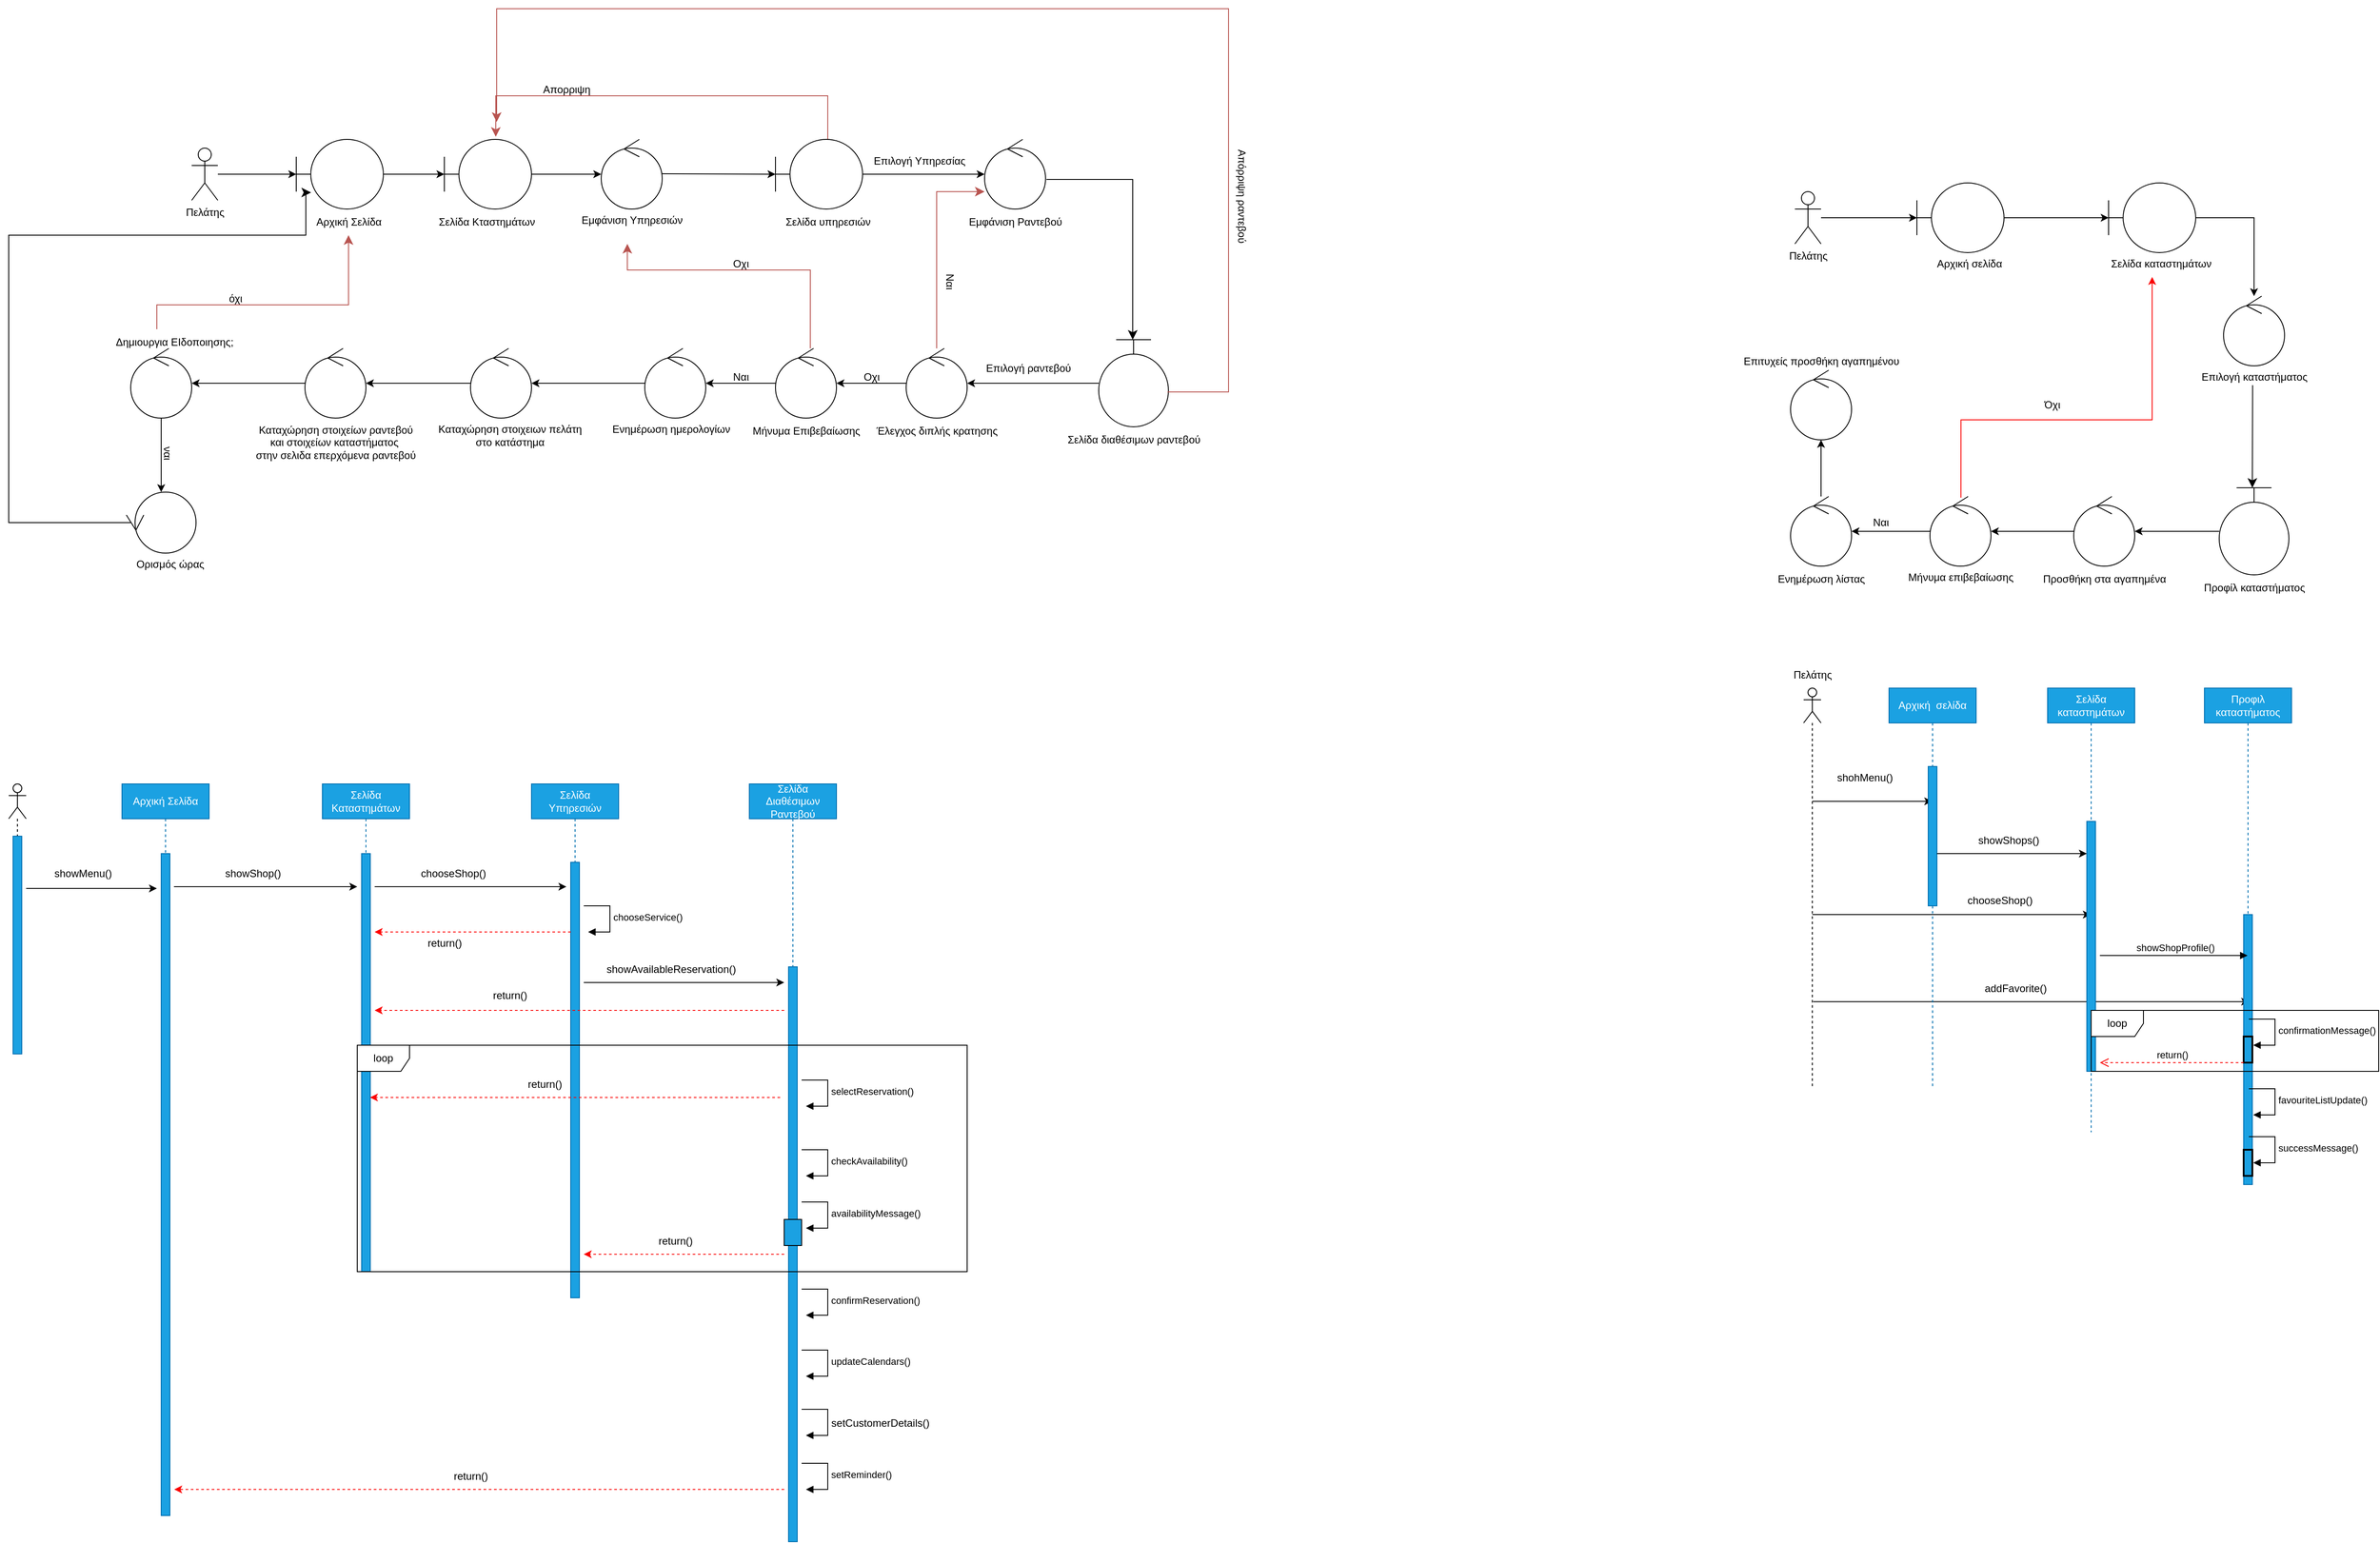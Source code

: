 <mxfile version="24.4.4" type="github">
  <diagram name="Σελίδα-1" id="ayj_cM682O2Hew3TGInQ">
    <mxGraphModel dx="4412" dy="1930" grid="1" gridSize="10" guides="1" tooltips="1" connect="1" arrows="1" fold="1" page="1" pageScale="1" pageWidth="827" pageHeight="1169" math="0" shadow="0">
      <root>
        <mxCell id="0" />
        <mxCell id="1" parent="0" />
        <mxCell id="bdnJ1DpABbNqV1TkxQLf-2" style="edgeStyle=orthogonalEdgeStyle;rounded=0;orthogonalLoop=1;jettySize=auto;html=1;" parent="1" source="bdnJ1DpABbNqV1TkxQLf-1" target="bdnJ1DpABbNqV1TkxQLf-3" edge="1">
          <mxGeometry relative="1" as="geometry">
            <mxPoint x="260" y="320" as="targetPoint" />
          </mxGeometry>
        </mxCell>
        <mxCell id="bdnJ1DpABbNqV1TkxQLf-1" value="Πελάτης" style="shape=umlActor;verticalLabelPosition=bottom;verticalAlign=top;html=1;" parent="1" vertex="1">
          <mxGeometry x="120" y="290" width="30" height="60" as="geometry" />
        </mxCell>
        <mxCell id="bdnJ1DpABbNqV1TkxQLf-5" style="edgeStyle=orthogonalEdgeStyle;rounded=0;orthogonalLoop=1;jettySize=auto;html=1;" parent="1" source="bdnJ1DpABbNqV1TkxQLf-3" target="bdnJ1DpABbNqV1TkxQLf-6" edge="1">
          <mxGeometry relative="1" as="geometry">
            <mxPoint x="460" y="320" as="targetPoint" />
          </mxGeometry>
        </mxCell>
        <mxCell id="bdnJ1DpABbNqV1TkxQLf-3" value="" style="shape=umlBoundary;whiteSpace=wrap;html=1;" parent="1" vertex="1">
          <mxGeometry x="240" y="280" width="100" height="80" as="geometry" />
        </mxCell>
        <mxCell id="bdnJ1DpABbNqV1TkxQLf-4" value="Αρχική Σελίδα" style="text;html=1;align=center;verticalAlign=middle;resizable=0;points=[];autosize=1;strokeColor=none;fillColor=none;" parent="1" vertex="1">
          <mxGeometry x="250" y="360" width="100" height="30" as="geometry" />
        </mxCell>
        <mxCell id="bdnJ1DpABbNqV1TkxQLf-9" value="" style="edgeStyle=orthogonalEdgeStyle;rounded=0;orthogonalLoop=1;jettySize=auto;html=1;" parent="1" source="bdnJ1DpABbNqV1TkxQLf-6" edge="1">
          <mxGeometry relative="1" as="geometry">
            <mxPoint x="590" y="320" as="targetPoint" />
          </mxGeometry>
        </mxCell>
        <mxCell id="bdnJ1DpABbNqV1TkxQLf-6" value="" style="shape=umlBoundary;whiteSpace=wrap;html=1;" parent="1" vertex="1">
          <mxGeometry x="410" y="280" width="100" height="80" as="geometry" />
        </mxCell>
        <mxCell id="bdnJ1DpABbNqV1TkxQLf-7" value="Σελίδα Κταστημάτων&amp;nbsp;" style="text;html=1;align=center;verticalAlign=middle;resizable=0;points=[];autosize=1;strokeColor=none;fillColor=none;" parent="1" vertex="1">
          <mxGeometry x="390" y="360" width="140" height="30" as="geometry" />
        </mxCell>
        <mxCell id="bdnJ1DpABbNqV1TkxQLf-10" value="Εμφάνιση Υπηρεσιών&lt;div&gt;&lt;br&gt;&lt;/div&gt;" style="text;html=1;align=center;verticalAlign=middle;resizable=0;points=[];autosize=1;strokeColor=none;fillColor=none;" parent="1" vertex="1">
          <mxGeometry x="555" y="360" width="140" height="40" as="geometry" />
        </mxCell>
        <mxCell id="bdnJ1DpABbNqV1TkxQLf-11" value="" style="ellipse;shape=umlControl;whiteSpace=wrap;html=1;" parent="1" vertex="1">
          <mxGeometry x="590" y="280" width="70" height="80" as="geometry" />
        </mxCell>
        <mxCell id="bdnJ1DpABbNqV1TkxQLf-12" value="" style="edgeStyle=none;orthogonalLoop=1;jettySize=auto;html=1;rounded=0;" parent="1" edge="1">
          <mxGeometry width="100" relative="1" as="geometry">
            <mxPoint x="660" y="319.5" as="sourcePoint" />
            <mxPoint x="790" y="320" as="targetPoint" />
            <Array as="points" />
          </mxGeometry>
        </mxCell>
        <mxCell id="bdnJ1DpABbNqV1TkxQLf-14" value="" style="edgeStyle=segmentEdgeStyle;endArrow=classic;html=1;curved=0;rounded=0;endSize=8;startSize=8;sourcePerimeterSpacing=0;targetPerimeterSpacing=0;exitX=0.61;exitY=0.025;exitDx=0;exitDy=0;exitPerimeter=0;entryX=0.59;entryY=-0.037;entryDx=0;entryDy=0;entryPerimeter=0;fillColor=#f8cecc;strokeColor=#b85450;" parent="1" source="bdnJ1DpABbNqV1TkxQLf-17" target="bdnJ1DpABbNqV1TkxQLf-6" edge="1">
          <mxGeometry width="100" relative="1" as="geometry">
            <mxPoint x="550" y="210" as="sourcePoint" />
            <mxPoint x="470" y="230" as="targetPoint" />
            <Array as="points">
              <mxPoint x="851" y="280" />
              <mxPoint x="850" y="280" />
              <mxPoint x="850" y="230" />
              <mxPoint x="469" y="230" />
            </Array>
          </mxGeometry>
        </mxCell>
        <mxCell id="bdnJ1DpABbNqV1TkxQLf-15" value="Απορριψη" style="text;html=1;align=center;verticalAlign=middle;resizable=0;points=[];autosize=1;strokeColor=none;fillColor=none;" parent="1" vertex="1">
          <mxGeometry x="510" y="208" width="80" height="30" as="geometry" />
        </mxCell>
        <mxCell id="bdnJ1DpABbNqV1TkxQLf-16" value="Επιλογή Υπηρεσίας" style="text;html=1;align=center;verticalAlign=middle;resizable=0;points=[];autosize=1;strokeColor=none;fillColor=none;" parent="1" vertex="1">
          <mxGeometry x="890" y="290" width="130" height="30" as="geometry" />
        </mxCell>
        <mxCell id="bdnJ1DpABbNqV1TkxQLf-20" value="" style="edgeStyle=orthogonalEdgeStyle;rounded=0;orthogonalLoop=1;jettySize=auto;html=1;" parent="1" source="bdnJ1DpABbNqV1TkxQLf-17" edge="1">
          <mxGeometry relative="1" as="geometry">
            <mxPoint x="1030" y="320" as="targetPoint" />
          </mxGeometry>
        </mxCell>
        <mxCell id="bdnJ1DpABbNqV1TkxQLf-17" value="" style="shape=umlBoundary;whiteSpace=wrap;html=1;" parent="1" vertex="1">
          <mxGeometry x="790" y="280" width="100" height="80" as="geometry" />
        </mxCell>
        <mxCell id="bdnJ1DpABbNqV1TkxQLf-18" value="Σελίδα υπηρεσιών" style="text;html=1;align=center;verticalAlign=middle;resizable=0;points=[];autosize=1;strokeColor=none;fillColor=none;" parent="1" vertex="1">
          <mxGeometry x="790" y="360" width="120" height="30" as="geometry" />
        </mxCell>
        <mxCell id="bdnJ1DpABbNqV1TkxQLf-21" value="" style="ellipse;shape=umlControl;whiteSpace=wrap;html=1;" parent="1" vertex="1">
          <mxGeometry x="1030" y="280" width="70" height="80" as="geometry" />
        </mxCell>
        <mxCell id="bdnJ1DpABbNqV1TkxQLf-22" value="Εμφάνιση Ραντεβού" style="text;html=1;align=center;verticalAlign=middle;resizable=0;points=[];autosize=1;strokeColor=none;fillColor=none;" parent="1" vertex="1">
          <mxGeometry x="1000" y="360" width="130" height="30" as="geometry" />
        </mxCell>
        <mxCell id="bdnJ1DpABbNqV1TkxQLf-23" value="" style="edgeStyle=segmentEdgeStyle;endArrow=classic;html=1;curved=0;rounded=0;endSize=8;startSize=8;sourcePerimeterSpacing=0;targetPerimeterSpacing=0;exitX=1.014;exitY=0.575;exitDx=0;exitDy=0;exitPerimeter=0;" parent="1" source="bdnJ1DpABbNqV1TkxQLf-21" edge="1">
          <mxGeometry width="100" relative="1" as="geometry">
            <mxPoint x="1150" y="330" as="sourcePoint" />
            <mxPoint x="1200" y="510" as="targetPoint" />
            <Array as="points">
              <mxPoint x="1200" y="326" />
              <mxPoint x="1200" y="370" />
            </Array>
          </mxGeometry>
        </mxCell>
        <mxCell id="bdnJ1DpABbNqV1TkxQLf-27" value="" style="edgeStyle=orthogonalEdgeStyle;rounded=0;orthogonalLoop=1;jettySize=auto;html=1;" parent="1" source="bdnJ1DpABbNqV1TkxQLf-24" edge="1">
          <mxGeometry relative="1" as="geometry">
            <mxPoint x="1010" y="560" as="targetPoint" />
          </mxGeometry>
        </mxCell>
        <mxCell id="bdnJ1DpABbNqV1TkxQLf-24" value="" style="shape=umlBoundary;whiteSpace=wrap;html=1;direction=south;" parent="1" vertex="1">
          <mxGeometry x="1161" y="510" width="80" height="100" as="geometry" />
        </mxCell>
        <mxCell id="bdnJ1DpABbNqV1TkxQLf-25" value="Σελίδα διαθέσιμων ραντεβού" style="text;html=1;align=center;verticalAlign=middle;resizable=0;points=[];autosize=1;strokeColor=none;fillColor=none;" parent="1" vertex="1">
          <mxGeometry x="1111" y="610" width="180" height="30" as="geometry" />
        </mxCell>
        <mxCell id="bdnJ1DpABbNqV1TkxQLf-28" value="Επιλογή ραντεβού" style="text;html=1;align=center;verticalAlign=middle;resizable=0;points=[];autosize=1;strokeColor=none;fillColor=none;" parent="1" vertex="1">
          <mxGeometry x="1020" y="528" width="120" height="30" as="geometry" />
        </mxCell>
        <mxCell id="bdnJ1DpABbNqV1TkxQLf-36" value="" style="edgeStyle=segmentEdgeStyle;endArrow=classic;html=1;curved=0;rounded=0;endSize=8;startSize=8;sourcePerimeterSpacing=0;targetPerimeterSpacing=0;fillColor=#f8cecc;strokeColor=#b85450;" parent="1" edge="1">
          <mxGeometry width="100" relative="1" as="geometry">
            <mxPoint x="1240" y="570" as="sourcePoint" />
            <mxPoint x="470" y="260" as="targetPoint" />
            <Array as="points">
              <mxPoint x="1310" y="570" />
              <mxPoint x="1310" y="130" />
              <mxPoint x="470" y="130" />
            </Array>
          </mxGeometry>
        </mxCell>
        <mxCell id="bdnJ1DpABbNqV1TkxQLf-42" value="Απόρριψη ραντεβού" style="text;html=1;align=center;verticalAlign=middle;resizable=0;points=[];autosize=1;strokeColor=none;fillColor=none;rotation=90;" parent="1" vertex="1">
          <mxGeometry x="1260" y="330" width="130" height="30" as="geometry" />
        </mxCell>
        <mxCell id="bdnJ1DpABbNqV1TkxQLf-52" value="" style="edgeStyle=orthogonalEdgeStyle;rounded=0;orthogonalLoop=1;jettySize=auto;html=1;" parent="1" source="bdnJ1DpABbNqV1TkxQLf-45" target="bdnJ1DpABbNqV1TkxQLf-51" edge="1">
          <mxGeometry relative="1" as="geometry" />
        </mxCell>
        <mxCell id="bdnJ1DpABbNqV1TkxQLf-45" value="" style="ellipse;shape=umlControl;whiteSpace=wrap;html=1;" parent="1" vertex="1">
          <mxGeometry x="940" y="520" width="70" height="80" as="geometry" />
        </mxCell>
        <mxCell id="bdnJ1DpABbNqV1TkxQLf-46" value="Έλεγχος διπλής κρατησης" style="text;html=1;align=center;verticalAlign=middle;resizable=0;points=[];autosize=1;strokeColor=none;fillColor=none;" parent="1" vertex="1">
          <mxGeometry x="895" y="600" width="160" height="30" as="geometry" />
        </mxCell>
        <mxCell id="bdnJ1DpABbNqV1TkxQLf-49" value="" style="edgeStyle=segmentEdgeStyle;endArrow=classic;html=1;curved=0;rounded=0;endSize=8;startSize=8;sourcePerimeterSpacing=0;targetPerimeterSpacing=0;entryX=0;entryY=0.75;entryDx=0;entryDy=0;entryPerimeter=0;fillColor=#f8cecc;strokeColor=#b85450;" parent="1" source="bdnJ1DpABbNqV1TkxQLf-45" target="bdnJ1DpABbNqV1TkxQLf-21" edge="1">
          <mxGeometry width="100" relative="1" as="geometry">
            <mxPoint x="960" y="420" as="sourcePoint" />
            <mxPoint x="1000" y="340" as="targetPoint" />
            <Array as="points">
              <mxPoint x="975" y="340" />
            </Array>
          </mxGeometry>
        </mxCell>
        <mxCell id="bdnJ1DpABbNqV1TkxQLf-50" value="Ναι" style="text;html=1;align=center;verticalAlign=middle;resizable=0;points=[];autosize=1;strokeColor=none;fillColor=none;rotation=90;" parent="1" vertex="1">
          <mxGeometry x="970" y="428" width="40" height="30" as="geometry" />
        </mxCell>
        <mxCell id="bdnJ1DpABbNqV1TkxQLf-57" value="" style="edgeStyle=orthogonalEdgeStyle;rounded=0;orthogonalLoop=1;jettySize=auto;html=1;" parent="1" source="bdnJ1DpABbNqV1TkxQLf-51" target="bdnJ1DpABbNqV1TkxQLf-56" edge="1">
          <mxGeometry relative="1" as="geometry" />
        </mxCell>
        <mxCell id="bdnJ1DpABbNqV1TkxQLf-51" value="" style="ellipse;shape=umlControl;whiteSpace=wrap;html=1;" parent="1" vertex="1">
          <mxGeometry x="790" y="520" width="70" height="80" as="geometry" />
        </mxCell>
        <mxCell id="bdnJ1DpABbNqV1TkxQLf-53" value="Οχι" style="text;html=1;align=center;verticalAlign=middle;resizable=0;points=[];autosize=1;strokeColor=none;fillColor=none;" parent="1" vertex="1">
          <mxGeometry x="880" y="538" width="40" height="30" as="geometry" />
        </mxCell>
        <mxCell id="bdnJ1DpABbNqV1TkxQLf-54" value="Μήνυμα Επιβεβαίωσης" style="text;html=1;align=center;verticalAlign=middle;resizable=0;points=[];autosize=1;strokeColor=none;fillColor=none;" parent="1" vertex="1">
          <mxGeometry x="750" y="600" width="150" height="30" as="geometry" />
        </mxCell>
        <mxCell id="bdnJ1DpABbNqV1TkxQLf-63" value="" style="edgeStyle=orthogonalEdgeStyle;rounded=0;orthogonalLoop=1;jettySize=auto;html=1;" parent="1" source="bdnJ1DpABbNqV1TkxQLf-56" target="bdnJ1DpABbNqV1TkxQLf-62" edge="1">
          <mxGeometry relative="1" as="geometry" />
        </mxCell>
        <mxCell id="bdnJ1DpABbNqV1TkxQLf-56" value="" style="ellipse;shape=umlControl;whiteSpace=wrap;html=1;" parent="1" vertex="1">
          <mxGeometry x="640" y="520" width="70" height="80" as="geometry" />
        </mxCell>
        <mxCell id="bdnJ1DpABbNqV1TkxQLf-58" value="" style="edgeStyle=segmentEdgeStyle;endArrow=classic;html=1;curved=0;rounded=0;endSize=8;startSize=8;sourcePerimeterSpacing=0;targetPerimeterSpacing=0;exitX=0.571;exitY=0;exitDx=0;exitDy=0;exitPerimeter=0;fillColor=#f8cecc;strokeColor=#b85450;" parent="1" source="bdnJ1DpABbNqV1TkxQLf-51" target="bdnJ1DpABbNqV1TkxQLf-10" edge="1">
          <mxGeometry width="100" relative="1" as="geometry">
            <mxPoint x="700" y="430" as="sourcePoint" />
            <mxPoint x="800" y="400" as="targetPoint" />
            <Array as="points">
              <mxPoint x="830" y="430" />
              <mxPoint x="620" y="430" />
            </Array>
          </mxGeometry>
        </mxCell>
        <mxCell id="bdnJ1DpABbNqV1TkxQLf-59" value="Οχι" style="text;html=1;align=center;verticalAlign=middle;resizable=0;points=[];autosize=1;strokeColor=none;fillColor=none;" parent="1" vertex="1">
          <mxGeometry x="730" y="408" width="40" height="30" as="geometry" />
        </mxCell>
        <mxCell id="bdnJ1DpABbNqV1TkxQLf-60" value="Ναι" style="text;html=1;align=center;verticalAlign=middle;resizable=0;points=[];autosize=1;strokeColor=none;fillColor=none;" parent="1" vertex="1">
          <mxGeometry x="730" y="538" width="40" height="30" as="geometry" />
        </mxCell>
        <mxCell id="bdnJ1DpABbNqV1TkxQLf-61" value="Ενημέρωση ημερολογίων" style="text;html=1;align=center;verticalAlign=middle;resizable=0;points=[];autosize=1;strokeColor=none;fillColor=none;" parent="1" vertex="1">
          <mxGeometry x="590" y="598" width="160" height="30" as="geometry" />
        </mxCell>
        <mxCell id="bdnJ1DpABbNqV1TkxQLf-66" value="" style="edgeStyle=orthogonalEdgeStyle;rounded=0;orthogonalLoop=1;jettySize=auto;html=1;" parent="1" source="bdnJ1DpABbNqV1TkxQLf-62" target="bdnJ1DpABbNqV1TkxQLf-65" edge="1">
          <mxGeometry relative="1" as="geometry" />
        </mxCell>
        <mxCell id="bdnJ1DpABbNqV1TkxQLf-62" value="" style="ellipse;shape=umlControl;whiteSpace=wrap;html=1;" parent="1" vertex="1">
          <mxGeometry x="440" y="520" width="70" height="80" as="geometry" />
        </mxCell>
        <mxCell id="bdnJ1DpABbNqV1TkxQLf-64" value="Καταχώρηση στοιχειων πελάτη&lt;div&gt;στο κατάστημα&lt;/div&gt;" style="text;html=1;align=center;verticalAlign=middle;resizable=0;points=[];autosize=1;strokeColor=none;fillColor=none;" parent="1" vertex="1">
          <mxGeometry x="390" y="600" width="190" height="40" as="geometry" />
        </mxCell>
        <mxCell id="bdnJ1DpABbNqV1TkxQLf-70" value="" style="edgeStyle=orthogonalEdgeStyle;rounded=0;orthogonalLoop=1;jettySize=auto;html=1;" parent="1" source="bdnJ1DpABbNqV1TkxQLf-65" target="bdnJ1DpABbNqV1TkxQLf-69" edge="1">
          <mxGeometry relative="1" as="geometry" />
        </mxCell>
        <mxCell id="bdnJ1DpABbNqV1TkxQLf-65" value="" style="ellipse;shape=umlControl;whiteSpace=wrap;html=1;" parent="1" vertex="1">
          <mxGeometry x="250" y="520" width="70" height="80" as="geometry" />
        </mxCell>
        <mxCell id="bdnJ1DpABbNqV1TkxQLf-68" value="Καταχώρηση στοιχείων ραντεβού&lt;div&gt;και στοιχείων καταστήματος&amp;nbsp;&lt;/div&gt;&lt;div&gt;στην σελιδα επερχόμενα ραντεβού&lt;/div&gt;&lt;div&gt;&lt;br&gt;&lt;/div&gt;" style="text;html=1;align=center;verticalAlign=middle;resizable=0;points=[];autosize=1;strokeColor=none;fillColor=none;" parent="1" vertex="1">
          <mxGeometry x="180" y="600" width="210" height="70" as="geometry" />
        </mxCell>
        <mxCell id="bdnJ1DpABbNqV1TkxQLf-73" value="" style="edgeStyle=orthogonalEdgeStyle;rounded=0;orthogonalLoop=1;jettySize=auto;html=1;" parent="1" source="bdnJ1DpABbNqV1TkxQLf-69" target="bdnJ1DpABbNqV1TkxQLf-72" edge="1">
          <mxGeometry relative="1" as="geometry" />
        </mxCell>
        <mxCell id="bdnJ1DpABbNqV1TkxQLf-69" value="" style="ellipse;shape=umlControl;whiteSpace=wrap;html=1;" parent="1" vertex="1">
          <mxGeometry x="50" y="520" width="70" height="80" as="geometry" />
        </mxCell>
        <mxCell id="bdnJ1DpABbNqV1TkxQLf-71" value="Δημιουργια ΕΙδοποιησης;" style="text;html=1;align=center;verticalAlign=middle;resizable=0;points=[];autosize=1;strokeColor=none;fillColor=none;" parent="1" vertex="1">
          <mxGeometry x="20" y="498" width="160" height="30" as="geometry" />
        </mxCell>
        <mxCell id="bdnJ1DpABbNqV1TkxQLf-72" value="" style="ellipse;shape=umlControl;whiteSpace=wrap;html=1;direction=north;" parent="1" vertex="1">
          <mxGeometry x="45" y="685" width="80" height="70" as="geometry" />
        </mxCell>
        <mxCell id="bdnJ1DpABbNqV1TkxQLf-74" value="Ορισμός ώρας&lt;div&gt;&lt;br&gt;&lt;/div&gt;" style="text;html=1;align=center;verticalAlign=middle;resizable=0;points=[];autosize=1;strokeColor=none;fillColor=none;" parent="1" vertex="1">
          <mxGeometry x="45" y="755" width="100" height="40" as="geometry" />
        </mxCell>
        <mxCell id="bdnJ1DpABbNqV1TkxQLf-75" value="" style="edgeStyle=segmentEdgeStyle;endArrow=classic;html=1;curved=0;rounded=0;endSize=8;startSize=8;sourcePerimeterSpacing=0;targetPerimeterSpacing=0;exitX=0.5;exitY=0.063;exitDx=0;exitDy=0;exitPerimeter=0;entryX=0.17;entryY=0.763;entryDx=0;entryDy=0;entryPerimeter=0;" parent="1" source="bdnJ1DpABbNqV1TkxQLf-72" target="bdnJ1DpABbNqV1TkxQLf-3" edge="1">
          <mxGeometry width="100" relative="1" as="geometry">
            <mxPoint x="-10" y="700" as="sourcePoint" />
            <mxPoint x="250" y="350" as="targetPoint" />
            <Array as="points">
              <mxPoint x="-90" y="720" />
              <mxPoint x="-90" y="390" />
              <mxPoint x="251" y="390" />
              <mxPoint x="251" y="341" />
            </Array>
          </mxGeometry>
        </mxCell>
        <mxCell id="bdnJ1DpABbNqV1TkxQLf-76" value="" style="edgeStyle=segmentEdgeStyle;endArrow=classic;html=1;curved=0;rounded=0;endSize=8;startSize=8;sourcePerimeterSpacing=0;targetPerimeterSpacing=0;exitX=0.375;exitY=0;exitDx=0;exitDy=0;exitPerimeter=0;fillColor=#f8cecc;strokeColor=#b85450;" parent="1" source="bdnJ1DpABbNqV1TkxQLf-71" target="bdnJ1DpABbNqV1TkxQLf-4" edge="1">
          <mxGeometry width="100" relative="1" as="geometry">
            <mxPoint x="80" y="470" as="sourcePoint" />
            <mxPoint x="320" y="400" as="targetPoint" />
            <Array as="points">
              <mxPoint x="80" y="470" />
              <mxPoint x="300" y="470" />
            </Array>
          </mxGeometry>
        </mxCell>
        <mxCell id="bdnJ1DpABbNqV1TkxQLf-77" value="όχι" style="text;html=1;align=center;verticalAlign=middle;resizable=0;points=[];autosize=1;strokeColor=none;fillColor=none;" parent="1" vertex="1">
          <mxGeometry x="150" y="448" width="40" height="30" as="geometry" />
        </mxCell>
        <mxCell id="bdnJ1DpABbNqV1TkxQLf-78" value="ναι&lt;div&gt;&lt;br&gt;&lt;/div&gt;" style="text;html=1;align=center;verticalAlign=middle;resizable=0;points=[];autosize=1;strokeColor=none;fillColor=none;rotation=90;" parent="1" vertex="1">
          <mxGeometry x="65" y="620" width="40" height="40" as="geometry" />
        </mxCell>
        <mxCell id="bdnJ1DpABbNqV1TkxQLf-80" value="" style="shape=umlLifeline;perimeter=lifelinePerimeter;whiteSpace=wrap;html=1;container=1;dropTarget=0;collapsible=0;recursiveResize=0;outlineConnect=0;portConstraint=eastwest;newEdgeStyle={&quot;curved&quot;:0,&quot;rounded&quot;:0};participant=umlActor;" parent="1" vertex="1">
          <mxGeometry x="-90" y="1020" width="20" height="310" as="geometry" />
        </mxCell>
        <mxCell id="bdnJ1DpABbNqV1TkxQLf-81" value="" style="html=1;points=[[0,0,0,0,5],[0,1,0,0,-5],[1,0,0,0,5],[1,1,0,0,-5]];perimeter=orthogonalPerimeter;outlineConnect=0;targetShapes=umlLifeline;portConstraint=eastwest;newEdgeStyle={&quot;curved&quot;:0,&quot;rounded&quot;:0};fillColor=#1ba1e2;strokeColor=#006EAF;fontColor=#ffffff;" parent="bdnJ1DpABbNqV1TkxQLf-80" vertex="1">
          <mxGeometry x="5" y="60" width="10" height="250" as="geometry" />
        </mxCell>
        <mxCell id="bdnJ1DpABbNqV1TkxQLf-84" value="Σελίδα Καταστημάτων" style="shape=umlLifeline;perimeter=lifelinePerimeter;whiteSpace=wrap;html=1;container=1;dropTarget=0;collapsible=0;recursiveResize=0;outlineConnect=0;portConstraint=eastwest;newEdgeStyle={&quot;curved&quot;:0,&quot;rounded&quot;:0};fillColor=#1ba1e2;fontColor=#ffffff;strokeColor=#006EAF;" parent="1" vertex="1">
          <mxGeometry x="270" y="1020" width="100" height="560" as="geometry" />
        </mxCell>
        <mxCell id="bdnJ1DpABbNqV1TkxQLf-90" value="" style="html=1;points=[[0,0,0,0,5],[0,1,0,0,-5],[1,0,0,0,5],[1,1,0,0,-5]];perimeter=orthogonalPerimeter;outlineConnect=0;targetShapes=umlLifeline;portConstraint=eastwest;newEdgeStyle={&quot;curved&quot;:0,&quot;rounded&quot;:0};fillColor=#1ba1e2;fontColor=#ffffff;strokeColor=#006EAF;" parent="bdnJ1DpABbNqV1TkxQLf-84" vertex="1">
          <mxGeometry x="45" y="80" width="10" height="480" as="geometry" />
        </mxCell>
        <mxCell id="bdnJ1DpABbNqV1TkxQLf-85" value="Σελίδα Υπηρεσιών" style="shape=umlLifeline;perimeter=lifelinePerimeter;whiteSpace=wrap;html=1;container=1;dropTarget=0;collapsible=0;recursiveResize=0;outlineConnect=0;portConstraint=eastwest;newEdgeStyle={&quot;curved&quot;:0,&quot;rounded&quot;:0};fillColor=#1ba1e2;fontColor=#ffffff;strokeColor=#006EAF;" parent="1" vertex="1">
          <mxGeometry x="510" y="1020" width="100" height="590" as="geometry" />
        </mxCell>
        <mxCell id="bdnJ1DpABbNqV1TkxQLf-91" value="" style="html=1;points=[[0,0,0,0,5],[0,1,0,0,-5],[1,0,0,0,5],[1,1,0,0,-5]];perimeter=orthogonalPerimeter;outlineConnect=0;targetShapes=umlLifeline;portConstraint=eastwest;newEdgeStyle={&quot;curved&quot;:0,&quot;rounded&quot;:0};fillColor=#1ba1e2;fontColor=#ffffff;strokeColor=#006EAF;" parent="bdnJ1DpABbNqV1TkxQLf-85" vertex="1">
          <mxGeometry x="45" y="90" width="10" height="500" as="geometry" />
        </mxCell>
        <mxCell id="bdnJ1DpABbNqV1TkxQLf-87" value="Σελίδα Διαθέσιμων Ραντεβού" style="shape=umlLifeline;perimeter=lifelinePerimeter;whiteSpace=wrap;html=1;container=1;dropTarget=0;collapsible=0;recursiveResize=0;outlineConnect=0;portConstraint=eastwest;newEdgeStyle={&quot;curved&quot;:0,&quot;rounded&quot;:0};fillColor=#1ba1e2;fontColor=#ffffff;strokeColor=#006EAF;" parent="1" vertex="1">
          <mxGeometry x="760" y="1020" width="100" height="870" as="geometry" />
        </mxCell>
        <mxCell id="bdnJ1DpABbNqV1TkxQLf-92" value="" style="html=1;points=[[0,0,0,0,5],[0,1,0,0,-5],[1,0,0,0,5],[1,1,0,0,-5]];perimeter=orthogonalPerimeter;outlineConnect=0;targetShapes=umlLifeline;portConstraint=eastwest;newEdgeStyle={&quot;curved&quot;:0,&quot;rounded&quot;:0};fillColor=#1ba1e2;fontColor=#ffffff;strokeColor=#006EAF;" parent="bdnJ1DpABbNqV1TkxQLf-87" vertex="1">
          <mxGeometry x="45" y="210" width="10" height="660" as="geometry" />
        </mxCell>
        <mxCell id="bdnJ1DpABbNqV1TkxQLf-132" value="" style="html=1;points=[[0,0,0,0,5],[0,1,0,0,-5],[1,0,0,0,5],[1,1,0,0,-5]];perimeter=orthogonalPerimeter;outlineConnect=0;targetShapes=umlLifeline;portConstraint=eastwest;newEdgeStyle={&quot;curved&quot;:0,&quot;rounded&quot;:0};fillColor=#1ba1e2;fontColor=#ffffff;strokeColor=#000000;" parent="bdnJ1DpABbNqV1TkxQLf-87" vertex="1">
          <mxGeometry x="40" y="500" width="20" height="30" as="geometry" />
        </mxCell>
        <mxCell id="bdnJ1DpABbNqV1TkxQLf-88" value="Αρχική Σελίδα" style="shape=umlLifeline;perimeter=lifelinePerimeter;whiteSpace=wrap;html=1;container=1;dropTarget=0;collapsible=0;recursiveResize=0;outlineConnect=0;portConstraint=eastwest;newEdgeStyle={&quot;curved&quot;:0,&quot;rounded&quot;:0};fillColor=#1ba1e2;fontColor=#ffffff;strokeColor=#006EAF;" parent="1" vertex="1">
          <mxGeometry x="40" y="1020" width="100" height="840" as="geometry" />
        </mxCell>
        <mxCell id="bdnJ1DpABbNqV1TkxQLf-89" value="" style="html=1;points=[[0,0,0,0,5],[0,1,0,0,-5],[1,0,0,0,5],[1,1,0,0,-5]];perimeter=orthogonalPerimeter;outlineConnect=0;targetShapes=umlLifeline;portConstraint=eastwest;newEdgeStyle={&quot;curved&quot;:0,&quot;rounded&quot;:0};fillColor=#1ba1e2;fontColor=#ffffff;strokeColor=#006EAF;" parent="bdnJ1DpABbNqV1TkxQLf-88" vertex="1">
          <mxGeometry x="45" y="80" width="10" height="760" as="geometry" />
        </mxCell>
        <mxCell id="bdnJ1DpABbNqV1TkxQLf-93" value="" style="edgeStyle=none;orthogonalLoop=1;jettySize=auto;html=1;rounded=0;" parent="1" edge="1">
          <mxGeometry width="100" relative="1" as="geometry">
            <mxPoint x="-70" y="1140" as="sourcePoint" />
            <mxPoint x="80" y="1140" as="targetPoint" />
            <Array as="points" />
          </mxGeometry>
        </mxCell>
        <mxCell id="bdnJ1DpABbNqV1TkxQLf-94" value="showMenu()" style="text;html=1;align=center;verticalAlign=middle;resizable=0;points=[];autosize=1;strokeColor=none;fillColor=none;" parent="1" vertex="1">
          <mxGeometry x="-50" y="1108" width="90" height="30" as="geometry" />
        </mxCell>
        <mxCell id="bdnJ1DpABbNqV1TkxQLf-96" value="" style="edgeStyle=none;orthogonalLoop=1;jettySize=auto;html=1;rounded=0;" parent="1" edge="1">
          <mxGeometry width="100" relative="1" as="geometry">
            <mxPoint x="99.664" y="1138" as="sourcePoint" />
            <mxPoint x="310" y="1138" as="targetPoint" />
            <Array as="points">
              <mxPoint x="180.34" y="1138" />
            </Array>
          </mxGeometry>
        </mxCell>
        <mxCell id="bdnJ1DpABbNqV1TkxQLf-97" value="showShop()" style="text;html=1;align=center;verticalAlign=middle;resizable=0;points=[];autosize=1;strokeColor=none;fillColor=none;" parent="1" vertex="1">
          <mxGeometry x="145" y="1108" width="90" height="30" as="geometry" />
        </mxCell>
        <mxCell id="bdnJ1DpABbNqV1TkxQLf-98" value="" style="edgeStyle=none;orthogonalLoop=1;jettySize=auto;html=1;rounded=0;" parent="1" edge="1">
          <mxGeometry width="100" relative="1" as="geometry">
            <mxPoint x="330" y="1138" as="sourcePoint" />
            <mxPoint x="550" y="1138" as="targetPoint" />
            <Array as="points" />
          </mxGeometry>
        </mxCell>
        <mxCell id="bdnJ1DpABbNqV1TkxQLf-99" value="chooseShop()" style="text;html=1;align=center;verticalAlign=middle;resizable=0;points=[];autosize=1;strokeColor=none;fillColor=none;" parent="1" vertex="1">
          <mxGeometry x="370" y="1108" width="100" height="30" as="geometry" />
        </mxCell>
        <mxCell id="bdnJ1DpABbNqV1TkxQLf-103" value="chooseService()" style="html=1;align=left;spacingLeft=2;endArrow=block;rounded=0;edgeStyle=orthogonalEdgeStyle;curved=0;rounded=0;" parent="1" edge="1">
          <mxGeometry x="-0.004" relative="1" as="geometry">
            <mxPoint x="570" y="1160" as="sourcePoint" />
            <Array as="points">
              <mxPoint x="600" y="1190" />
            </Array>
            <mxPoint x="575" y="1190" as="targetPoint" />
            <mxPoint as="offset" />
          </mxGeometry>
        </mxCell>
        <mxCell id="bdnJ1DpABbNqV1TkxQLf-104" value="" style="edgeStyle=none;orthogonalLoop=1;jettySize=auto;html=1;rounded=0;" parent="1" edge="1">
          <mxGeometry width="100" relative="1" as="geometry">
            <mxPoint x="570" y="1248" as="sourcePoint" />
            <mxPoint x="800" y="1248" as="targetPoint" />
            <Array as="points">
              <mxPoint x="670" y="1248" />
            </Array>
          </mxGeometry>
        </mxCell>
        <mxCell id="bdnJ1DpABbNqV1TkxQLf-105" value="showAvailableReservation()" style="text;html=1;align=center;verticalAlign=middle;resizable=0;points=[];autosize=1;strokeColor=none;fillColor=none;" parent="1" vertex="1">
          <mxGeometry x="585" y="1218" width="170" height="30" as="geometry" />
        </mxCell>
        <mxCell id="bdnJ1DpABbNqV1TkxQLf-107" value="selectReservation()" style="html=1;align=left;spacingLeft=2;endArrow=block;rounded=0;edgeStyle=orthogonalEdgeStyle;curved=0;rounded=0;" parent="1" edge="1">
          <mxGeometry relative="1" as="geometry">
            <mxPoint x="820" y="1360" as="sourcePoint" />
            <Array as="points">
              <mxPoint x="850" y="1390" />
            </Array>
            <mxPoint x="825" y="1390" as="targetPoint" />
          </mxGeometry>
        </mxCell>
        <mxCell id="bdnJ1DpABbNqV1TkxQLf-108" value="" style="edgeStyle=none;orthogonalLoop=1;jettySize=auto;html=1;rounded=0;fillColor=#a20025;strokeColor=#FF0000;dashed=1;" parent="1" edge="1">
          <mxGeometry width="100" relative="1" as="geometry">
            <mxPoint x="555.0" y="1190" as="sourcePoint" />
            <mxPoint x="330" y="1190" as="targetPoint" />
            <Array as="points" />
          </mxGeometry>
        </mxCell>
        <mxCell id="bdnJ1DpABbNqV1TkxQLf-109" value="return()" style="text;html=1;align=center;verticalAlign=middle;resizable=0;points=[];autosize=1;strokeColor=none;fillColor=none;" parent="1" vertex="1">
          <mxGeometry x="380" y="1188" width="60" height="30" as="geometry" />
        </mxCell>
        <mxCell id="bdnJ1DpABbNqV1TkxQLf-110" value="" style="edgeStyle=none;orthogonalLoop=1;jettySize=auto;html=1;rounded=0;dashed=1;fillColor=#a20025;strokeColor=#FA0000;" parent="1" edge="1">
          <mxGeometry width="100" relative="1" as="geometry">
            <mxPoint x="795.34" y="1380" as="sourcePoint" />
            <mxPoint x="324.66" y="1380" as="targetPoint" />
            <Array as="points" />
          </mxGeometry>
        </mxCell>
        <mxCell id="bdnJ1DpABbNqV1TkxQLf-111" value="return()" style="text;html=1;align=center;verticalAlign=middle;resizable=0;points=[];autosize=1;strokeColor=none;fillColor=none;" parent="1" vertex="1">
          <mxGeometry x="495" y="1350" width="60" height="30" as="geometry" />
        </mxCell>
        <mxCell id="bdnJ1DpABbNqV1TkxQLf-115" value="" style="edgeStyle=none;orthogonalLoop=1;jettySize=auto;html=1;rounded=0;strokeColor=#FA0000;dashed=1;" parent="1" edge="1">
          <mxGeometry width="100" relative="1" as="geometry">
            <mxPoint x="800" y="1280" as="sourcePoint" />
            <mxPoint x="330" y="1280" as="targetPoint" />
            <Array as="points" />
          </mxGeometry>
        </mxCell>
        <mxCell id="bdnJ1DpABbNqV1TkxQLf-116" value="return()" style="text;html=1;align=center;verticalAlign=middle;resizable=0;points=[];autosize=1;strokeColor=none;fillColor=none;" parent="1" vertex="1">
          <mxGeometry x="455" y="1248" width="60" height="30" as="geometry" />
        </mxCell>
        <mxCell id="bdnJ1DpABbNqV1TkxQLf-129" value="checkAvailability()" style="html=1;align=left;spacingLeft=2;endArrow=block;rounded=0;edgeStyle=orthogonalEdgeStyle;curved=0;rounded=0;" parent="1" edge="1">
          <mxGeometry x="-0.004" relative="1" as="geometry">
            <mxPoint x="820" y="1440" as="sourcePoint" />
            <Array as="points">
              <mxPoint x="850" y="1470" />
            </Array>
            <mxPoint x="825" y="1470.0" as="targetPoint" />
            <mxPoint as="offset" />
          </mxGeometry>
        </mxCell>
        <mxCell id="bdnJ1DpABbNqV1TkxQLf-131" value="availabilityMessage()" style="html=1;align=left;spacingLeft=2;endArrow=block;rounded=0;edgeStyle=orthogonalEdgeStyle;curved=0;rounded=0;" parent="1" edge="1">
          <mxGeometry relative="1" as="geometry">
            <mxPoint x="820" y="1500" as="sourcePoint" />
            <Array as="points">
              <mxPoint x="850" y="1530" />
            </Array>
            <mxPoint x="825" y="1530.0" as="targetPoint" />
          </mxGeometry>
        </mxCell>
        <mxCell id="bdnJ1DpABbNqV1TkxQLf-133" value="" style="edgeStyle=none;orthogonalLoop=1;jettySize=auto;html=1;rounded=0;strokeColor=#FA0000;dashed=1;" parent="1" edge="1">
          <mxGeometry width="100" relative="1" as="geometry">
            <mxPoint x="800" y="1560" as="sourcePoint" />
            <mxPoint x="570" y="1560" as="targetPoint" />
            <Array as="points" />
          </mxGeometry>
        </mxCell>
        <mxCell id="bdnJ1DpABbNqV1TkxQLf-134" value="return()" style="text;html=1;align=center;verticalAlign=middle;resizable=0;points=[];autosize=1;strokeColor=none;fillColor=none;" parent="1" vertex="1">
          <mxGeometry x="645" y="1530" width="60" height="30" as="geometry" />
        </mxCell>
        <mxCell id="bdnJ1DpABbNqV1TkxQLf-137" value="confirmReservation()" style="html=1;align=left;spacingLeft=2;endArrow=block;rounded=0;edgeStyle=orthogonalEdgeStyle;curved=0;rounded=0;" parent="1" edge="1">
          <mxGeometry relative="1" as="geometry">
            <mxPoint x="820" y="1600" as="sourcePoint" />
            <Array as="points">
              <mxPoint x="850" y="1630" />
            </Array>
            <mxPoint x="825" y="1630" as="targetPoint" />
          </mxGeometry>
        </mxCell>
        <mxCell id="bdnJ1DpABbNqV1TkxQLf-139" value="updateCalendars()" style="html=1;align=left;spacingLeft=2;endArrow=block;rounded=0;edgeStyle=orthogonalEdgeStyle;curved=0;rounded=0;" parent="1" edge="1">
          <mxGeometry relative="1" as="geometry">
            <mxPoint x="820" y="1670" as="sourcePoint" />
            <Array as="points">
              <mxPoint x="850" y="1700" />
            </Array>
            <mxPoint x="825" y="1700" as="targetPoint" />
          </mxGeometry>
        </mxCell>
        <mxCell id="bdnJ1DpABbNqV1TkxQLf-141" value="" style="html=1;align=left;spacingLeft=2;endArrow=block;rounded=0;edgeStyle=orthogonalEdgeStyle;curved=0;rounded=0;" parent="1" edge="1">
          <mxGeometry relative="1" as="geometry">
            <mxPoint x="820" y="1738" as="sourcePoint" />
            <Array as="points">
              <mxPoint x="850" y="1768" />
            </Array>
            <mxPoint x="825" y="1768.0" as="targetPoint" />
          </mxGeometry>
        </mxCell>
        <mxCell id="bdnJ1DpABbNqV1TkxQLf-142" value="setCustomerDetails()" style="text;html=1;align=center;verticalAlign=middle;resizable=0;points=[];autosize=1;strokeColor=none;fillColor=none;" parent="1" vertex="1">
          <mxGeometry x="840" y="1739" width="140" height="30" as="geometry" />
        </mxCell>
        <mxCell id="bdnJ1DpABbNqV1TkxQLf-144" value="setReminder()" style="html=1;align=left;spacingLeft=2;endArrow=block;rounded=0;edgeStyle=orthogonalEdgeStyle;curved=0;rounded=0;" parent="1" edge="1">
          <mxGeometry relative="1" as="geometry">
            <mxPoint x="820" y="1800" as="sourcePoint" />
            <Array as="points">
              <mxPoint x="850" y="1830" />
            </Array>
            <mxPoint x="825" y="1830.0" as="targetPoint" />
          </mxGeometry>
        </mxCell>
        <mxCell id="bdnJ1DpABbNqV1TkxQLf-145" value="" style="edgeStyle=none;orthogonalLoop=1;jettySize=auto;html=1;rounded=0;dashed=1;strokeColor=#FA0000;" parent="1" edge="1">
          <mxGeometry width="100" relative="1" as="geometry">
            <mxPoint x="800" y="1830" as="sourcePoint" />
            <mxPoint x="100" y="1830" as="targetPoint" />
            <Array as="points" />
          </mxGeometry>
        </mxCell>
        <mxCell id="bdnJ1DpABbNqV1TkxQLf-146" value="return()" style="text;html=1;align=center;verticalAlign=middle;resizable=0;points=[];autosize=1;strokeColor=none;fillColor=none;" parent="1" vertex="1">
          <mxGeometry x="410" y="1800" width="60" height="30" as="geometry" />
        </mxCell>
        <mxCell id="bdnJ1DpABbNqV1TkxQLf-147" value="loop" style="shape=umlFrame;whiteSpace=wrap;html=1;pointerEvents=0;" parent="1" vertex="1">
          <mxGeometry x="310" y="1320" width="700" height="260" as="geometry" />
        </mxCell>
        <mxCell id="bdnJ1DpABbNqV1TkxQLf-152" style="edgeStyle=orthogonalEdgeStyle;rounded=0;orthogonalLoop=1;jettySize=auto;html=1;" parent="1" source="bdnJ1DpABbNqV1TkxQLf-148" edge="1">
          <mxGeometry relative="1" as="geometry">
            <mxPoint x="2100" y="370" as="targetPoint" />
          </mxGeometry>
        </mxCell>
        <mxCell id="bdnJ1DpABbNqV1TkxQLf-148" value="Πελάτης" style="shape=umlActor;verticalLabelPosition=bottom;verticalAlign=top;html=1;" parent="1" vertex="1">
          <mxGeometry x="1960" y="340" width="30" height="60" as="geometry" />
        </mxCell>
        <mxCell id="bdnJ1DpABbNqV1TkxQLf-155" style="edgeStyle=orthogonalEdgeStyle;rounded=0;orthogonalLoop=1;jettySize=auto;html=1;" parent="1" source="bdnJ1DpABbNqV1TkxQLf-153" edge="1">
          <mxGeometry relative="1" as="geometry">
            <mxPoint x="2320" y="370" as="targetPoint" />
          </mxGeometry>
        </mxCell>
        <mxCell id="bdnJ1DpABbNqV1TkxQLf-153" value="" style="shape=umlBoundary;whiteSpace=wrap;html=1;" parent="1" vertex="1">
          <mxGeometry x="2100" y="330" width="100" height="80" as="geometry" />
        </mxCell>
        <mxCell id="bdnJ1DpABbNqV1TkxQLf-154" value="Αρχική σελίδα" style="text;html=1;align=center;verticalAlign=middle;resizable=0;points=[];autosize=1;strokeColor=none;fillColor=none;" parent="1" vertex="1">
          <mxGeometry x="2110" y="408" width="100" height="30" as="geometry" />
        </mxCell>
        <mxCell id="bdnJ1DpABbNqV1TkxQLf-158" style="edgeStyle=orthogonalEdgeStyle;rounded=0;orthogonalLoop=1;jettySize=auto;html=1;" parent="1" source="bdnJ1DpABbNqV1TkxQLf-156" target="bdnJ1DpABbNqV1TkxQLf-159" edge="1">
          <mxGeometry relative="1" as="geometry">
            <mxPoint x="2486.957" y="500" as="targetPoint" />
          </mxGeometry>
        </mxCell>
        <mxCell id="bdnJ1DpABbNqV1TkxQLf-156" value="" style="shape=umlBoundary;whiteSpace=wrap;html=1;" parent="1" vertex="1">
          <mxGeometry x="2320" y="330" width="100" height="80" as="geometry" />
        </mxCell>
        <mxCell id="bdnJ1DpABbNqV1TkxQLf-157" value="Σελίδα καταστημάτων" style="text;html=1;align=center;verticalAlign=middle;resizable=0;points=[];autosize=1;strokeColor=none;fillColor=none;" parent="1" vertex="1">
          <mxGeometry x="2310" y="408" width="140" height="30" as="geometry" />
        </mxCell>
        <mxCell id="bdnJ1DpABbNqV1TkxQLf-159" value="" style="ellipse;shape=umlControl;whiteSpace=wrap;html=1;" parent="1" vertex="1">
          <mxGeometry x="2451.957" y="460" width="70" height="80" as="geometry" />
        </mxCell>
        <mxCell id="bdnJ1DpABbNqV1TkxQLf-160" value="Επιλογή καταστήματος" style="text;html=1;align=center;verticalAlign=middle;resizable=0;points=[];autosize=1;strokeColor=none;fillColor=none;" parent="1" vertex="1">
          <mxGeometry x="2416.96" y="538" width="140" height="30" as="geometry" />
        </mxCell>
        <mxCell id="bdnJ1DpABbNqV1TkxQLf-162" value="" style="edgeStyle=segmentEdgeStyle;endArrow=classic;html=1;curved=0;rounded=0;endSize=8;startSize=8;sourcePerimeterSpacing=0;targetPerimeterSpacing=0;exitX=0.481;exitY=1.142;exitDx=0;exitDy=0;exitPerimeter=0;" parent="1" edge="1">
          <mxGeometry width="100" relative="1" as="geometry">
            <mxPoint x="2485.3" y="562.26" as="sourcePoint" />
            <mxPoint x="2485" y="680" as="targetPoint" />
            <Array as="points">
              <mxPoint x="2485" y="570" />
              <mxPoint x="2485" y="660" />
            </Array>
          </mxGeometry>
        </mxCell>
        <mxCell id="bdnJ1DpABbNqV1TkxQLf-165" style="edgeStyle=orthogonalEdgeStyle;rounded=0;orthogonalLoop=1;jettySize=auto;html=1;" parent="1" source="bdnJ1DpABbNqV1TkxQLf-163" target="bdnJ1DpABbNqV1TkxQLf-166" edge="1">
          <mxGeometry relative="1" as="geometry">
            <mxPoint x="2340.0" y="730" as="targetPoint" />
          </mxGeometry>
        </mxCell>
        <mxCell id="bdnJ1DpABbNqV1TkxQLf-163" value="" style="shape=umlBoundary;whiteSpace=wrap;html=1;rotation=90;" parent="1" vertex="1">
          <mxGeometry x="2436.96" y="690" width="100" height="80" as="geometry" />
        </mxCell>
        <mxCell id="bdnJ1DpABbNqV1TkxQLf-164" value="Προφίλ καταστήματος" style="text;html=1;align=center;verticalAlign=middle;resizable=0;points=[];autosize=1;strokeColor=none;fillColor=none;" parent="1" vertex="1">
          <mxGeometry x="2416.96" y="780" width="140" height="30" as="geometry" />
        </mxCell>
        <mxCell id="bdnJ1DpABbNqV1TkxQLf-168" style="edgeStyle=orthogonalEdgeStyle;rounded=0;orthogonalLoop=1;jettySize=auto;html=1;" parent="1" source="bdnJ1DpABbNqV1TkxQLf-166" target="bdnJ1DpABbNqV1TkxQLf-169" edge="1">
          <mxGeometry relative="1" as="geometry">
            <mxPoint x="2170" y="730" as="targetPoint" />
          </mxGeometry>
        </mxCell>
        <mxCell id="bdnJ1DpABbNqV1TkxQLf-166" value="" style="ellipse;shape=umlControl;whiteSpace=wrap;html=1;" parent="1" vertex="1">
          <mxGeometry x="2280.0" y="690" width="70" height="80" as="geometry" />
        </mxCell>
        <mxCell id="bdnJ1DpABbNqV1TkxQLf-167" value="Προσθήκη στα αγαπημένα" style="text;html=1;align=center;verticalAlign=middle;resizable=0;points=[];autosize=1;strokeColor=none;fillColor=none;" parent="1" vertex="1">
          <mxGeometry x="2235" y="770" width="160" height="30" as="geometry" />
        </mxCell>
        <mxCell id="bdnJ1DpABbNqV1TkxQLf-171" style="edgeStyle=orthogonalEdgeStyle;rounded=0;orthogonalLoop=1;jettySize=auto;html=1;strokeColor=#FA0000;" parent="1" target="bdnJ1DpABbNqV1TkxQLf-157" edge="1">
          <mxGeometry relative="1" as="geometry">
            <mxPoint x="2310.0" y="438.0" as="targetPoint" />
            <mxPoint x="2150.56" y="691.35" as="sourcePoint" />
            <Array as="points">
              <mxPoint x="2151" y="602" />
              <mxPoint x="2370" y="602" />
            </Array>
          </mxGeometry>
        </mxCell>
        <mxCell id="bdnJ1DpABbNqV1TkxQLf-173" style="edgeStyle=orthogonalEdgeStyle;rounded=0;orthogonalLoop=1;jettySize=auto;html=1;" parent="1" source="bdnJ1DpABbNqV1TkxQLf-169" target="bdnJ1DpABbNqV1TkxQLf-175" edge="1">
          <mxGeometry relative="1" as="geometry">
            <mxPoint x="1990" y="730" as="targetPoint" />
          </mxGeometry>
        </mxCell>
        <mxCell id="bdnJ1DpABbNqV1TkxQLf-169" value="" style="ellipse;shape=umlControl;whiteSpace=wrap;html=1;" parent="1" vertex="1">
          <mxGeometry x="2115" y="690" width="70" height="80" as="geometry" />
        </mxCell>
        <mxCell id="bdnJ1DpABbNqV1TkxQLf-170" value="Μήνυμα επιβεβαίωσης" style="text;html=1;align=center;verticalAlign=middle;resizable=0;points=[];autosize=1;strokeColor=none;fillColor=none;" parent="1" vertex="1">
          <mxGeometry x="2080" y="768" width="140" height="30" as="geometry" />
        </mxCell>
        <mxCell id="bdnJ1DpABbNqV1TkxQLf-172" value="Όχι" style="text;html=1;align=center;verticalAlign=middle;resizable=0;points=[];autosize=1;strokeColor=none;fillColor=none;" parent="1" vertex="1">
          <mxGeometry x="2235" y="570" width="40" height="30" as="geometry" />
        </mxCell>
        <mxCell id="bdnJ1DpABbNqV1TkxQLf-174" value="&lt;span style=&quot;white-space: pre;&quot;&gt;&#x9;&lt;/span&gt;Ναι" style="text;html=1;align=center;verticalAlign=middle;resizable=0;points=[];autosize=1;strokeColor=none;fillColor=none;" parent="1" vertex="1">
          <mxGeometry x="2010" y="705" width="70" height="30" as="geometry" />
        </mxCell>
        <mxCell id="bdnJ1DpABbNqV1TkxQLf-177" style="edgeStyle=orthogonalEdgeStyle;rounded=0;orthogonalLoop=1;jettySize=auto;html=1;" parent="1" source="bdnJ1DpABbNqV1TkxQLf-175" target="bdnJ1DpABbNqV1TkxQLf-178" edge="1">
          <mxGeometry relative="1" as="geometry">
            <mxPoint x="1990" y="620" as="targetPoint" />
          </mxGeometry>
        </mxCell>
        <mxCell id="bdnJ1DpABbNqV1TkxQLf-175" value="" style="ellipse;shape=umlControl;whiteSpace=wrap;html=1;" parent="1" vertex="1">
          <mxGeometry x="1955" y="690" width="70" height="80" as="geometry" />
        </mxCell>
        <mxCell id="bdnJ1DpABbNqV1TkxQLf-176" value="Ενημέρωση λίστας" style="text;html=1;align=center;verticalAlign=middle;resizable=0;points=[];autosize=1;strokeColor=none;fillColor=none;" parent="1" vertex="1">
          <mxGeometry x="1930" y="770" width="120" height="30" as="geometry" />
        </mxCell>
        <mxCell id="bdnJ1DpABbNqV1TkxQLf-178" value="" style="ellipse;shape=umlControl;whiteSpace=wrap;html=1;" parent="1" vertex="1">
          <mxGeometry x="1955" y="545" width="70" height="80" as="geometry" />
        </mxCell>
        <mxCell id="bdnJ1DpABbNqV1TkxQLf-179" value="Επιτυχείς προσθήκη αγαπημένου" style="text;html=1;align=center;verticalAlign=middle;resizable=0;points=[];autosize=1;strokeColor=none;fillColor=none;" parent="1" vertex="1">
          <mxGeometry x="1890" y="520" width="200" height="30" as="geometry" />
        </mxCell>
        <mxCell id="bdnJ1DpABbNqV1TkxQLf-183" style="edgeStyle=orthogonalEdgeStyle;rounded=0;orthogonalLoop=1;jettySize=auto;html=1;curved=0;" parent="1" source="bdnJ1DpABbNqV1TkxQLf-180" target="bdnJ1DpABbNqV1TkxQLf-181" edge="1">
          <mxGeometry relative="1" as="geometry">
            <Array as="points">
              <mxPoint x="2040" y="1040" />
              <mxPoint x="2040" y="1040" />
            </Array>
          </mxGeometry>
        </mxCell>
        <mxCell id="bdnJ1DpABbNqV1TkxQLf-192" style="edgeStyle=orthogonalEdgeStyle;rounded=0;orthogonalLoop=1;jettySize=auto;html=1;curved=0;" parent="1" source="bdnJ1DpABbNqV1TkxQLf-180" target="bdnJ1DpABbNqV1TkxQLf-185" edge="1">
          <mxGeometry relative="1" as="geometry">
            <Array as="points">
              <mxPoint x="2200" y="1170" />
              <mxPoint x="2200" y="1170" />
            </Array>
          </mxGeometry>
        </mxCell>
        <mxCell id="bdnJ1DpABbNqV1TkxQLf-197" style="edgeStyle=orthogonalEdgeStyle;rounded=0;orthogonalLoop=1;jettySize=auto;html=1;curved=0;" parent="1" edge="1">
          <mxGeometry relative="1" as="geometry">
            <mxPoint x="1981.0" y="1270" as="sourcePoint" />
            <mxPoint x="2481.25" y="1270" as="targetPoint" />
          </mxGeometry>
        </mxCell>
        <mxCell id="bdnJ1DpABbNqV1TkxQLf-180" value="" style="shape=umlLifeline;perimeter=lifelinePerimeter;whiteSpace=wrap;html=1;container=1;dropTarget=0;collapsible=0;recursiveResize=0;outlineConnect=0;portConstraint=eastwest;newEdgeStyle={&quot;curved&quot;:0,&quot;rounded&quot;:0};participant=umlActor;" parent="1" vertex="1">
          <mxGeometry x="1970" y="910" width="20" height="460" as="geometry" />
        </mxCell>
        <mxCell id="bdnJ1DpABbNqV1TkxQLf-181" value="Αρχική&amp;nbsp; σελίδα" style="shape=umlLifeline;perimeter=lifelinePerimeter;whiteSpace=wrap;html=1;container=1;dropTarget=0;collapsible=0;recursiveResize=0;outlineConnect=0;portConstraint=eastwest;newEdgeStyle={&quot;curved&quot;:0,&quot;rounded&quot;:0};fillColor=#1ba1e2;fontColor=#ffffff;strokeColor=#006EAF;" parent="1" vertex="1">
          <mxGeometry x="2068" y="910" width="100" height="460" as="geometry" />
        </mxCell>
        <mxCell id="bdnJ1DpABbNqV1TkxQLf-182" value="" style="html=1;points=[[0,0,0,0,5],[0,1,0,0,-5],[1,0,0,0,5],[1,1,0,0,-5]];perimeter=orthogonalPerimeter;outlineConnect=0;targetShapes=umlLifeline;portConstraint=eastwest;newEdgeStyle={&quot;curved&quot;:0,&quot;rounded&quot;:0};fillColor=#1ba1e2;fontColor=#ffffff;strokeColor=#006EAF;" parent="bdnJ1DpABbNqV1TkxQLf-181" vertex="1">
          <mxGeometry x="45" y="90" width="10" height="160" as="geometry" />
        </mxCell>
        <mxCell id="bdnJ1DpABbNqV1TkxQLf-184" value="shohMenu()" style="text;html=1;align=center;verticalAlign=middle;resizable=0;points=[];autosize=1;strokeColor=none;fillColor=none;" parent="1" vertex="1">
          <mxGeometry x="1995" y="998" width="90" height="30" as="geometry" />
        </mxCell>
        <mxCell id="bdnJ1DpABbNqV1TkxQLf-185" value="Σελίδα καταστημάτων" style="shape=umlLifeline;perimeter=lifelinePerimeter;whiteSpace=wrap;html=1;container=1;dropTarget=0;collapsible=0;recursiveResize=0;outlineConnect=0;portConstraint=eastwest;newEdgeStyle={&quot;curved&quot;:0,&quot;rounded&quot;:0};fillColor=#1ba1e2;fontColor=#ffffff;strokeColor=#006EAF;" parent="1" vertex="1">
          <mxGeometry x="2250" y="910" width="100" height="510" as="geometry" />
        </mxCell>
        <mxCell id="bdnJ1DpABbNqV1TkxQLf-187" value="" style="html=1;points=[[0,0,0,0,5],[0,1,0,0,-5],[1,0,0,0,5],[1,1,0,0,-5]];perimeter=orthogonalPerimeter;outlineConnect=0;targetShapes=umlLifeline;portConstraint=eastwest;newEdgeStyle={&quot;curved&quot;:0,&quot;rounded&quot;:0};fillColor=#1ba1e2;fontColor=#ffffff;strokeColor=#006EAF;" parent="bdnJ1DpABbNqV1TkxQLf-185" vertex="1">
          <mxGeometry x="45" y="153" width="10" height="287" as="geometry" />
        </mxCell>
        <mxCell id="bdnJ1DpABbNqV1TkxQLf-186" value="Προφιλ καταστήματος" style="shape=umlLifeline;perimeter=lifelinePerimeter;whiteSpace=wrap;html=1;container=1;dropTarget=0;collapsible=0;recursiveResize=0;outlineConnect=0;portConstraint=eastwest;newEdgeStyle={&quot;curved&quot;:0,&quot;rounded&quot;:0};fillColor=#1ba1e2;fontColor=#ffffff;strokeColor=#006EAF;" parent="1" vertex="1">
          <mxGeometry x="2430" y="910" width="100" height="570" as="geometry" />
        </mxCell>
        <mxCell id="bdnJ1DpABbNqV1TkxQLf-194" value="" style="html=1;points=[[0,0,0,0,5],[0,1,0,0,-5],[1,0,0,0,5],[1,1,0,0,-5]];perimeter=orthogonalPerimeter;outlineConnect=0;targetShapes=umlLifeline;portConstraint=eastwest;newEdgeStyle={&quot;curved&quot;:0,&quot;rounded&quot;:0};fillColor=#1ba1e2;fontColor=#ffffff;strokeColor=#006EAF;" parent="bdnJ1DpABbNqV1TkxQLf-186" vertex="1">
          <mxGeometry x="45" y="260" width="10" height="310" as="geometry" />
        </mxCell>
        <mxCell id="bdnJ1DpABbNqV1TkxQLf-204" value="" style="html=1;points=[[0,0,0,0,5],[0,1,0,0,-5],[1,0,0,0,5],[1,1,0,0,-5]];perimeter=orthogonalPerimeter;outlineConnect=0;targetShapes=umlLifeline;portConstraint=eastwest;newEdgeStyle={&quot;curved&quot;:0,&quot;rounded&quot;:0};fillColor=#1ba1e2;fontColor=#ffffff;strokeColor=default;strokeWidth=2;perimeterSpacing=0;" parent="bdnJ1DpABbNqV1TkxQLf-186" vertex="1">
          <mxGeometry x="45" y="400" width="10" height="30" as="geometry" />
        </mxCell>
        <mxCell id="bdnJ1DpABbNqV1TkxQLf-208" value="" style="html=1;points=[[0,0,0,0,5],[0,1,0,0,-5],[1,0,0,0,5],[1,1,0,0,-5]];perimeter=orthogonalPerimeter;outlineConnect=0;targetShapes=umlLifeline;portConstraint=eastwest;newEdgeStyle={&quot;curved&quot;:0,&quot;rounded&quot;:0};fillColor=#1ba1e2;fontColor=#ffffff;strokeColor=default;strokeWidth=2;perimeterSpacing=0;" parent="bdnJ1DpABbNqV1TkxQLf-186" vertex="1">
          <mxGeometry x="45" y="530" width="10" height="30" as="geometry" />
        </mxCell>
        <mxCell id="bdnJ1DpABbNqV1TkxQLf-188" style="edgeStyle=orthogonalEdgeStyle;rounded=0;orthogonalLoop=1;jettySize=auto;html=1;curved=0;" parent="1" source="bdnJ1DpABbNqV1TkxQLf-182" target="bdnJ1DpABbNqV1TkxQLf-187" edge="1">
          <mxGeometry relative="1" as="geometry">
            <Array as="points">
              <mxPoint x="2170" y="1100" />
              <mxPoint x="2170" y="1100" />
            </Array>
          </mxGeometry>
        </mxCell>
        <mxCell id="bdnJ1DpABbNqV1TkxQLf-189" value="showShops()" style="text;html=1;align=center;verticalAlign=middle;resizable=0;points=[];autosize=1;strokeColor=none;fillColor=none;" parent="1" vertex="1">
          <mxGeometry x="2160" y="1070" width="90" height="30" as="geometry" />
        </mxCell>
        <mxCell id="bdnJ1DpABbNqV1TkxQLf-190" value="Πελάτης" style="text;html=1;align=center;verticalAlign=middle;resizable=0;points=[];autosize=1;strokeColor=none;fillColor=none;" parent="1" vertex="1">
          <mxGeometry x="1945" y="880" width="70" height="30" as="geometry" />
        </mxCell>
        <mxCell id="bdnJ1DpABbNqV1TkxQLf-193" value="chooseShop()" style="text;html=1;align=center;verticalAlign=middle;resizable=0;points=[];autosize=1;strokeColor=none;fillColor=none;" parent="1" vertex="1">
          <mxGeometry x="2145" y="1139" width="100" height="30" as="geometry" />
        </mxCell>
        <mxCell id="bdnJ1DpABbNqV1TkxQLf-196" value="&amp;nbsp;showShopProfile()" style="html=1;verticalAlign=bottom;endArrow=block;curved=0;rounded=0;" parent="1" target="bdnJ1DpABbNqV1TkxQLf-186" edge="1">
          <mxGeometry width="80" relative="1" as="geometry">
            <mxPoint x="2310" y="1217" as="sourcePoint" />
            <mxPoint x="2390" y="1217.39" as="targetPoint" />
          </mxGeometry>
        </mxCell>
        <mxCell id="bdnJ1DpABbNqV1TkxQLf-198" value="addFavorite()" style="text;html=1;align=center;verticalAlign=middle;resizable=0;points=[];autosize=1;strokeColor=none;fillColor=none;" parent="1" vertex="1">
          <mxGeometry x="2168" y="1240" width="90" height="30" as="geometry" />
        </mxCell>
        <mxCell id="bdnJ1DpABbNqV1TkxQLf-200" value="confirmationMessage()" style="html=1;align=left;spacingLeft=2;endArrow=block;rounded=0;edgeStyle=orthogonalEdgeStyle;curved=0;rounded=0;" parent="1" edge="1">
          <mxGeometry relative="1" as="geometry">
            <mxPoint x="2481" y="1290" as="sourcePoint" />
            <Array as="points">
              <mxPoint x="2511" y="1320" />
            </Array>
            <mxPoint x="2486.0" y="1320" as="targetPoint" />
          </mxGeometry>
        </mxCell>
        <mxCell id="bdnJ1DpABbNqV1TkxQLf-202" value="return()" style="html=1;verticalAlign=bottom;endArrow=open;dashed=1;endSize=8;curved=0;rounded=0;strokeColor=#FA0000;" parent="1" edge="1">
          <mxGeometry relative="1" as="geometry">
            <mxPoint x="2475" y="1340" as="sourcePoint" />
            <mxPoint x="2310" y="1340" as="targetPoint" />
          </mxGeometry>
        </mxCell>
        <mxCell id="bdnJ1DpABbNqV1TkxQLf-203" value="favouriteListUpdate()" style="html=1;align=left;spacingLeft=2;endArrow=block;rounded=0;edgeStyle=orthogonalEdgeStyle;curved=0;rounded=0;" parent="1" edge="1">
          <mxGeometry relative="1" as="geometry">
            <mxPoint x="2481" y="1370" as="sourcePoint" />
            <Array as="points">
              <mxPoint x="2511" y="1400" />
            </Array>
            <mxPoint x="2486.0" y="1400" as="targetPoint" />
          </mxGeometry>
        </mxCell>
        <mxCell id="bdnJ1DpABbNqV1TkxQLf-207" value="successMessage()" style="html=1;align=left;spacingLeft=2;endArrow=block;rounded=0;edgeStyle=orthogonalEdgeStyle;curved=0;rounded=0;" parent="1" edge="1">
          <mxGeometry relative="1" as="geometry">
            <mxPoint x="2481" y="1425" as="sourcePoint" />
            <Array as="points">
              <mxPoint x="2511" y="1455" />
            </Array>
            <mxPoint x="2486.0" y="1455" as="targetPoint" />
          </mxGeometry>
        </mxCell>
        <mxCell id="bdnJ1DpABbNqV1TkxQLf-209" value="loop" style="shape=umlFrame;whiteSpace=wrap;html=1;pointerEvents=0;" parent="1" vertex="1">
          <mxGeometry x="2300" y="1280" width="330" height="70" as="geometry" />
        </mxCell>
      </root>
    </mxGraphModel>
  </diagram>
</mxfile>
